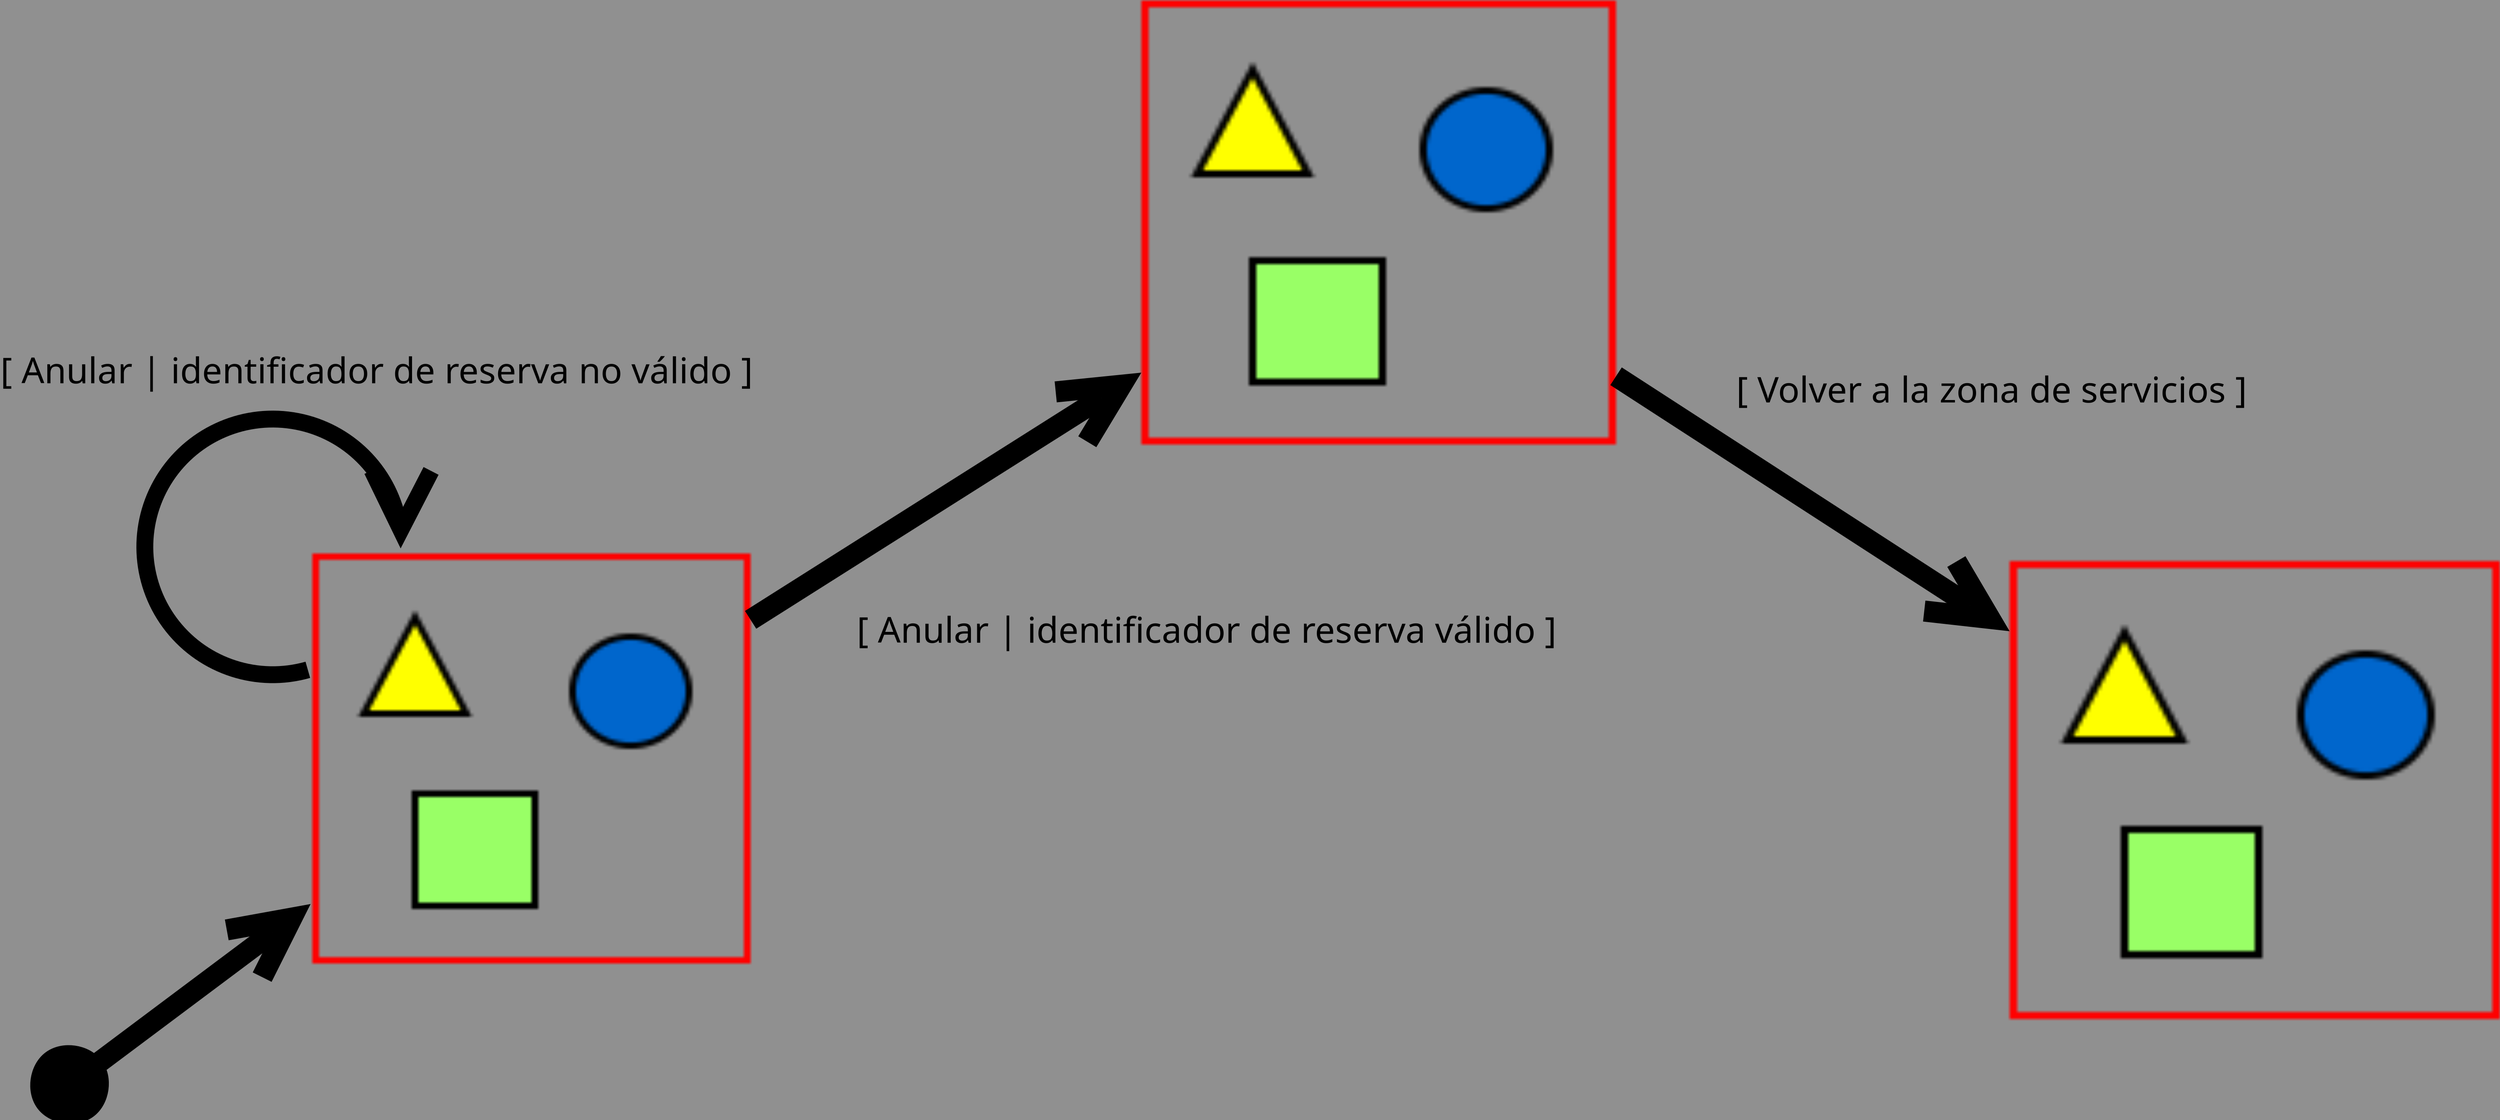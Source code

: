 <?xml version="1.0" encoding="UTF-8"?>
<dia:diagram xmlns:dia="http://www.lysator.liu.se/~alla/dia/">
  <dia:layer name="Fondo" visible="true">
    <dia:object type="Standard - Image" version="0" id="O0">
      <dia:attribute name="obj_pos">
        <dia:point val="214.8,1.38"/>
      </dia:attribute>
      <dia:attribute name="obj_bb">
        <dia:rectangle val="214.7,1.28;273.025,55.807"/>
      </dia:attribute>
      <dia:attribute name="elem_corner">
        <dia:point val="214.8,1.38"/>
      </dia:attribute>
      <dia:attribute name="elem_width">
        <dia:real val="58.125"/>
      </dia:attribute>
      <dia:attribute name="elem_height">
        <dia:real val="54.327"/>
      </dia:attribute>
      <dia:attribute name="border_width">
        <dia:real val="0.2"/>
      </dia:attribute>
      <dia:attribute name="draw_border">
        <dia:boolean val="false"/>
      </dia:attribute>
      <dia:attribute name="keep_aspect">
        <dia:boolean val="true"/>
      </dia:attribute>
      <dia:attribute name="file">
        <dia:string>#images/servicios.JPG#</dia:string>
      </dia:attribute>
    </dia:object>
    <dia:object type="Standard - Image" version="0" id="O1">
      <dia:attribute name="obj_pos">
        <dia:point val="13.6,0.48"/>
      </dia:attribute>
      <dia:attribute name="obj_bb">
        <dia:rectangle val="13.5,0.38;65.66,49.215"/>
      </dia:attribute>
      <dia:attribute name="elem_corner">
        <dia:point val="13.6,0.48"/>
      </dia:attribute>
      <dia:attribute name="elem_width">
        <dia:real val="51.961"/>
      </dia:attribute>
      <dia:attribute name="elem_height">
        <dia:real val="48.635"/>
      </dia:attribute>
      <dia:attribute name="border_width">
        <dia:real val="0.2"/>
      </dia:attribute>
      <dia:attribute name="draw_border">
        <dia:boolean val="false"/>
      </dia:attribute>
      <dia:attribute name="keep_aspect">
        <dia:boolean val="true"/>
      </dia:attribute>
      <dia:attribute name="file">
        <dia:string>#images/anularreserva.JPG#</dia:string>
      </dia:attribute>
    </dia:object>
    <dia:object type="Standard - Image" version="0" id="O2">
      <dia:attribute name="obj_pos">
        <dia:point val="111.872,-65.12"/>
      </dia:attribute>
      <dia:attribute name="obj_bb">
        <dia:rectangle val="111.772,-65.22;168.249,-12.345"/>
      </dia:attribute>
      <dia:attribute name="elem_corner">
        <dia:point val="111.872,-65.12"/>
      </dia:attribute>
      <dia:attribute name="elem_width">
        <dia:real val="56.277"/>
      </dia:attribute>
      <dia:attribute name="elem_height">
        <dia:real val="52.675"/>
      </dia:attribute>
      <dia:attribute name="border_width">
        <dia:real val="0.2"/>
      </dia:attribute>
      <dia:attribute name="draw_border">
        <dia:boolean val="false"/>
      </dia:attribute>
      <dia:attribute name="keep_aspect">
        <dia:boolean val="true"/>
      </dia:attribute>
      <dia:attribute name="file">
        <dia:string>#images/reservaanulada.JPG#</dia:string>
      </dia:attribute>
    </dia:object>
    <dia:object type="Standard - Line" version="0" id="O3">
      <dia:attribute name="obj_pos">
        <dia:point val="65.761,8.223"/>
      </dia:attribute>
      <dia:attribute name="obj_bb">
        <dia:rectangle val="64.036,-27.425;116.473,9.948"/>
      </dia:attribute>
      <dia:attribute name="conn_endpoints">
        <dia:point val="65.761,8.223"/>
        <dia:point val="111.672,-20.842"/>
      </dia:attribute>
      <dia:attribute name="numcp">
        <dia:int val="1"/>
      </dia:attribute>
      <dia:attribute name="line_width">
        <dia:real val="2.5"/>
      </dia:attribute>
      <dia:attribute name="end_arrow">
        <dia:enum val="1"/>
      </dia:attribute>
      <dia:attribute name="end_arrow_length">
        <dia:real val="7"/>
      </dia:attribute>
      <dia:attribute name="end_arrow_width">
        <dia:real val="7"/>
      </dia:attribute>
      <dia:connections>
        <dia:connection handle="0" to="O1" connection="8"/>
        <dia:connection handle="1" to="O2" connection="8"/>
      </dia:connections>
    </dia:object>
    <dia:object type="Standard - Line" version="0" id="O4">
      <dia:attribute name="obj_pos">
        <dia:point val="168.348,-20.412"/>
      </dia:attribute>
      <dia:attribute name="obj_bb">
        <dia:rectangle val="166.619,-22.14;219.457,16.127"/>
      </dia:attribute>
      <dia:attribute name="conn_endpoints">
        <dia:point val="168.348,-20.412"/>
        <dia:point val="214.6,9.573"/>
      </dia:attribute>
      <dia:attribute name="numcp">
        <dia:int val="1"/>
      </dia:attribute>
      <dia:attribute name="line_width">
        <dia:real val="2.5"/>
      </dia:attribute>
      <dia:attribute name="end_arrow">
        <dia:enum val="1"/>
      </dia:attribute>
      <dia:attribute name="end_arrow_length">
        <dia:real val="7"/>
      </dia:attribute>
      <dia:attribute name="end_arrow_width">
        <dia:real val="7"/>
      </dia:attribute>
      <dia:connections>
        <dia:connection handle="0" to="O2" connection="8"/>
        <dia:connection handle="1" to="O0" connection="8"/>
      </dia:connections>
    </dia:object>
    <dia:object type="Standard - Arc" version="0" id="O5">
      <dia:attribute name="obj_pos">
        <dia:point val="13.072,14.28"/>
      </dia:attribute>
      <dia:attribute name="obj_bb">
        <dia:rectangle val="-7.251,-16.462;25.073,15.862"/>
      </dia:attribute>
      <dia:attribute name="conn_endpoints">
        <dia:point val="13.072,14.28"/>
        <dia:point val="24.072,-0.12"/>
      </dia:attribute>
      <dia:attribute name="curve_distance">
        <dia:real val="-27.319"/>
      </dia:attribute>
      <dia:attribute name="line_width">
        <dia:real val="2"/>
      </dia:attribute>
      <dia:attribute name="end_arrow">
        <dia:enum val="1"/>
      </dia:attribute>
      <dia:attribute name="end_arrow_length">
        <dia:real val="7"/>
      </dia:attribute>
      <dia:attribute name="end_arrow_width">
        <dia:real val="7"/>
      </dia:attribute>
    </dia:object>
    <dia:object type="Standard - Text" version="1" id="O6">
      <dia:attribute name="obj_pos">
        <dia:point val="-23.368,-19.71"/>
      </dia:attribute>
      <dia:attribute name="obj_bb">
        <dia:rectangle val="-23.368,-23.313;51.732,-16.878"/>
      </dia:attribute>
      <dia:attribute name="text">
        <dia:composite type="text">
          <dia:attribute name="string">
            <dia:string>#[ Anular | identificador de reserva no válido ]#</dia:string>
          </dia:attribute>
          <dia:attribute name="font">
            <dia:font family="sans" style="0" name="Helvetica"/>
          </dia:attribute>
          <dia:attribute name="height">
            <dia:real val="5.292"/>
          </dia:attribute>
          <dia:attribute name="pos">
            <dia:point val="-23.368,-19.71"/>
          </dia:attribute>
          <dia:attribute name="color">
            <dia:color val="#000000"/>
          </dia:attribute>
          <dia:attribute name="alignment">
            <dia:enum val="0"/>
          </dia:attribute>
        </dia:composite>
      </dia:attribute>
      <dia:attribute name="valign">
        <dia:enum val="3"/>
      </dia:attribute>
    </dia:object>
    <dia:object type="Standard - Line" version="0" id="O7">
      <dia:attribute name="obj_pos">
        <dia:point val="-17.975,65.562"/>
      </dia:attribute>
      <dia:attribute name="obj_bb">
        <dia:rectangle val="-23.172,35.709;18.597,71.914"/>
      </dia:attribute>
      <dia:attribute name="conn_endpoints">
        <dia:point val="-17.975,65.562"/>
        <dia:point val="13.4,42.061"/>
      </dia:attribute>
      <dia:attribute name="numcp">
        <dia:int val="1"/>
      </dia:attribute>
      <dia:attribute name="line_width">
        <dia:real val="2.5"/>
      </dia:attribute>
      <dia:attribute name="start_arrow">
        <dia:enum val="8"/>
      </dia:attribute>
      <dia:attribute name="start_arrow_length">
        <dia:real val="7"/>
      </dia:attribute>
      <dia:attribute name="start_arrow_width">
        <dia:real val="7"/>
      </dia:attribute>
      <dia:attribute name="end_arrow">
        <dia:enum val="1"/>
      </dia:attribute>
      <dia:attribute name="end_arrow_length">
        <dia:real val="7"/>
      </dia:attribute>
      <dia:attribute name="end_arrow_width">
        <dia:real val="7"/>
      </dia:attribute>
    </dia:object>
    <dia:object type="Standard - Text" version="1" id="O8">
      <dia:attribute name="obj_pos">
        <dia:point val="78.15,11.07"/>
      </dia:attribute>
      <dia:attribute name="obj_bb">
        <dia:rectangle val="78.15,7.467;147.888,13.902"/>
      </dia:attribute>
      <dia:attribute name="text">
        <dia:composite type="text">
          <dia:attribute name="string">
            <dia:string>#[ Anular | identificador de reserva válido ]#</dia:string>
          </dia:attribute>
          <dia:attribute name="font">
            <dia:font family="sans" style="0" name="Helvetica"/>
          </dia:attribute>
          <dia:attribute name="height">
            <dia:real val="5.292"/>
          </dia:attribute>
          <dia:attribute name="pos">
            <dia:point val="78.15,11.07"/>
          </dia:attribute>
          <dia:attribute name="color">
            <dia:color val="#000000"/>
          </dia:attribute>
          <dia:attribute name="alignment">
            <dia:enum val="0"/>
          </dia:attribute>
        </dia:composite>
      </dia:attribute>
      <dia:attribute name="valign">
        <dia:enum val="3"/>
      </dia:attribute>
    </dia:object>
    <dia:object type="Standard - Text" version="1" id="O9">
      <dia:attribute name="obj_pos">
        <dia:point val="182.4,-17.43"/>
      </dia:attribute>
      <dia:attribute name="obj_bb">
        <dia:rectangle val="182.4,-21.033;235.696,-14.598"/>
      </dia:attribute>
      <dia:attribute name="text">
        <dia:composite type="text">
          <dia:attribute name="string">
            <dia:string>#[ Volver a la zona de servicios ]#</dia:string>
          </dia:attribute>
          <dia:attribute name="font">
            <dia:font family="sans" style="0" name="Helvetica"/>
          </dia:attribute>
          <dia:attribute name="height">
            <dia:real val="5.292"/>
          </dia:attribute>
          <dia:attribute name="pos">
            <dia:point val="182.4,-17.43"/>
          </dia:attribute>
          <dia:attribute name="color">
            <dia:color val="#000000"/>
          </dia:attribute>
          <dia:attribute name="alignment">
            <dia:enum val="0"/>
          </dia:attribute>
        </dia:composite>
      </dia:attribute>
      <dia:attribute name="valign">
        <dia:enum val="3"/>
      </dia:attribute>
    </dia:object>
  </dia:layer>
</dia:diagram>
